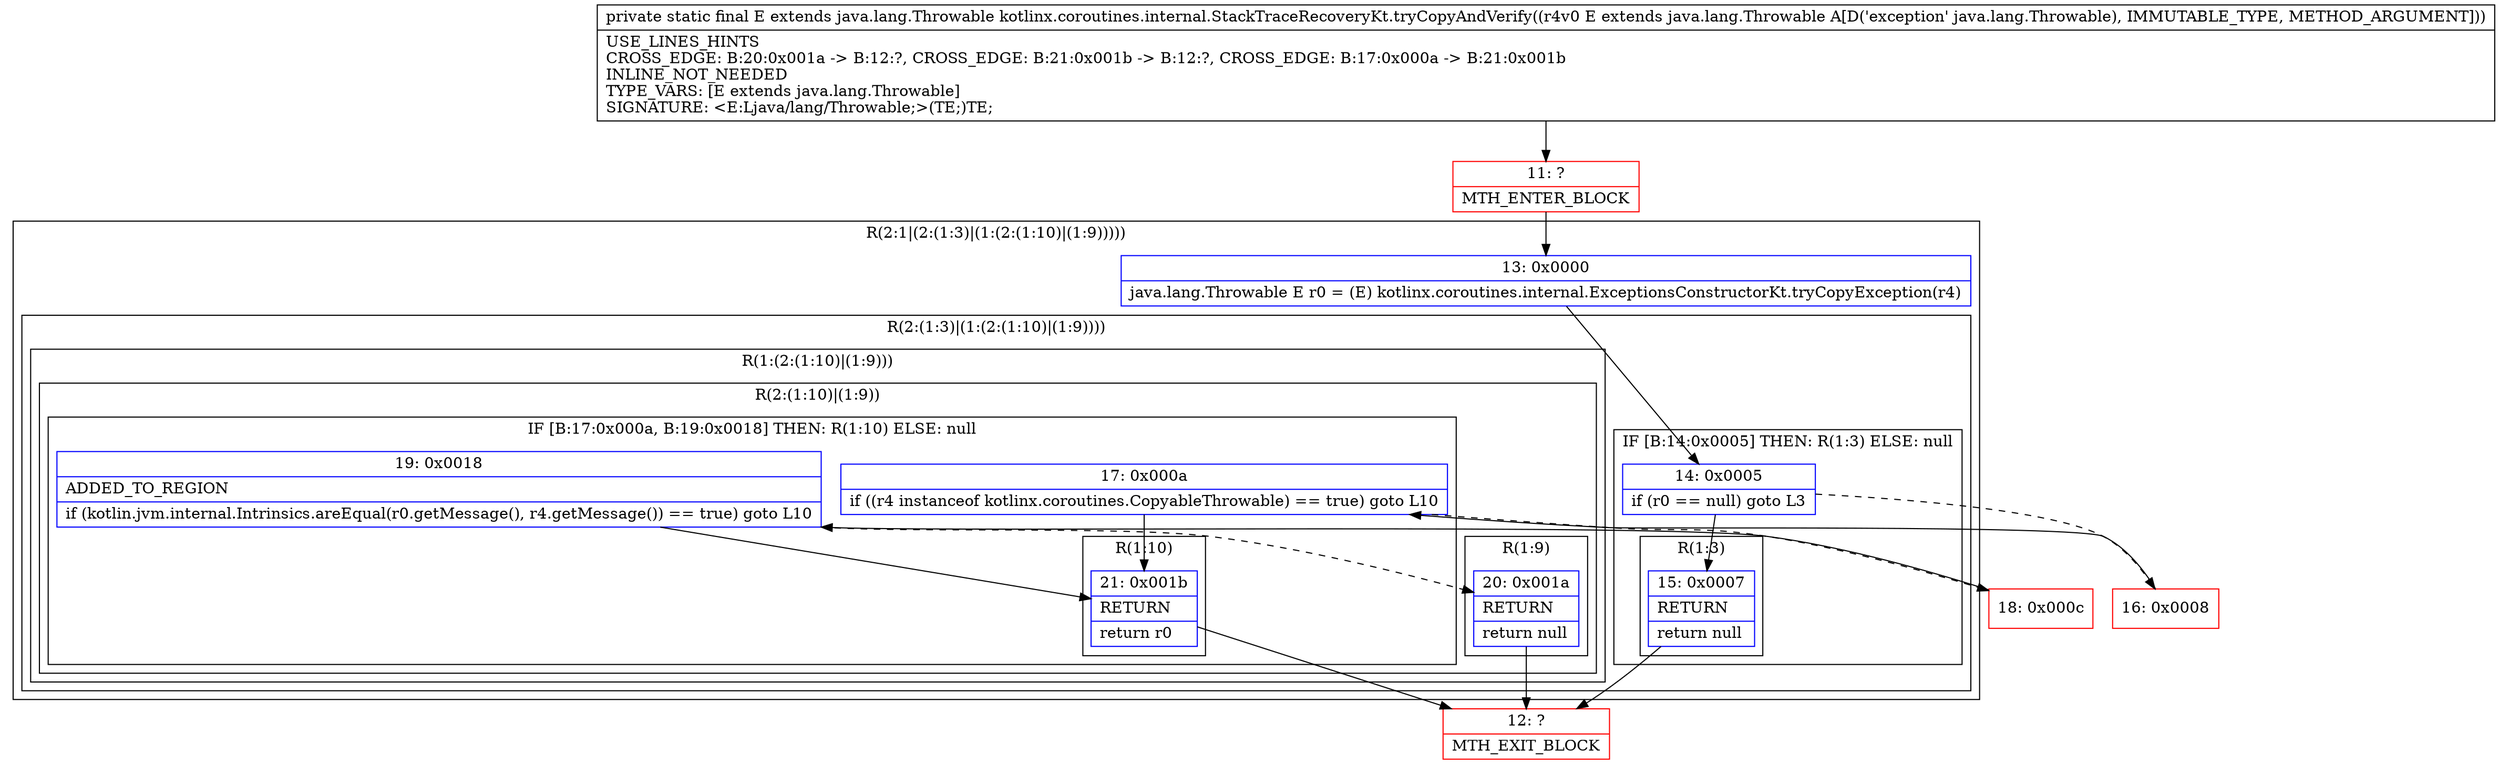 digraph "CFG forkotlinx.coroutines.internal.StackTraceRecoveryKt.tryCopyAndVerify(Ljava\/lang\/Throwable;)Ljava\/lang\/Throwable;" {
subgraph cluster_Region_1060023769 {
label = "R(2:1|(2:(1:3)|(1:(2:(1:10)|(1:9)))))";
node [shape=record,color=blue];
Node_13 [shape=record,label="{13\:\ 0x0000|java.lang.Throwable E r0 = (E) kotlinx.coroutines.internal.ExceptionsConstructorKt.tryCopyException(r4)\l}"];
subgraph cluster_Region_23607067 {
label = "R(2:(1:3)|(1:(2:(1:10)|(1:9))))";
node [shape=record,color=blue];
subgraph cluster_IfRegion_1482943645 {
label = "IF [B:14:0x0005] THEN: R(1:3) ELSE: null";
node [shape=record,color=blue];
Node_14 [shape=record,label="{14\:\ 0x0005|if (r0 == null) goto L3\l}"];
subgraph cluster_Region_37158897 {
label = "R(1:3)";
node [shape=record,color=blue];
Node_15 [shape=record,label="{15\:\ 0x0007|RETURN\l|return null\l}"];
}
}
subgraph cluster_Region_22641932 {
label = "R(1:(2:(1:10)|(1:9)))";
node [shape=record,color=blue];
subgraph cluster_Region_1379047915 {
label = "R(2:(1:10)|(1:9))";
node [shape=record,color=blue];
subgraph cluster_IfRegion_1235210190 {
label = "IF [B:17:0x000a, B:19:0x0018] THEN: R(1:10) ELSE: null";
node [shape=record,color=blue];
Node_17 [shape=record,label="{17\:\ 0x000a|if ((r4 instanceof kotlinx.coroutines.CopyableThrowable) == true) goto L10\l}"];
Node_19 [shape=record,label="{19\:\ 0x0018|ADDED_TO_REGION\l|if (kotlin.jvm.internal.Intrinsics.areEqual(r0.getMessage(), r4.getMessage()) == true) goto L10\l}"];
subgraph cluster_Region_1741163241 {
label = "R(1:10)";
node [shape=record,color=blue];
Node_21 [shape=record,label="{21\:\ 0x001b|RETURN\l|return r0\l}"];
}
}
subgraph cluster_Region_304266329 {
label = "R(1:9)";
node [shape=record,color=blue];
Node_20 [shape=record,label="{20\:\ 0x001a|RETURN\l|return null\l}"];
}
}
}
}
}
Node_11 [shape=record,color=red,label="{11\:\ ?|MTH_ENTER_BLOCK\l}"];
Node_12 [shape=record,color=red,label="{12\:\ ?|MTH_EXIT_BLOCK\l}"];
Node_16 [shape=record,color=red,label="{16\:\ 0x0008}"];
Node_18 [shape=record,color=red,label="{18\:\ 0x000c}"];
MethodNode[shape=record,label="{private static final E extends java.lang.Throwable kotlinx.coroutines.internal.StackTraceRecoveryKt.tryCopyAndVerify((r4v0 E extends java.lang.Throwable A[D('exception' java.lang.Throwable), IMMUTABLE_TYPE, METHOD_ARGUMENT]))  | USE_LINES_HINTS\lCROSS_EDGE: B:20:0x001a \-\> B:12:?, CROSS_EDGE: B:21:0x001b \-\> B:12:?, CROSS_EDGE: B:17:0x000a \-\> B:21:0x001b\lINLINE_NOT_NEEDED\lTYPE_VARS: [E extends java.lang.Throwable]\lSIGNATURE: \<E:Ljava\/lang\/Throwable;\>(TE;)TE;\l}"];
MethodNode -> Node_11;Node_13 -> Node_14;
Node_14 -> Node_15;
Node_14 -> Node_16[style=dashed];
Node_15 -> Node_12;
Node_17 -> Node_18[style=dashed];
Node_17 -> Node_21;
Node_19 -> Node_20[style=dashed];
Node_19 -> Node_21;
Node_21 -> Node_12;
Node_20 -> Node_12;
Node_11 -> Node_13;
Node_16 -> Node_17;
Node_18 -> Node_19;
}

